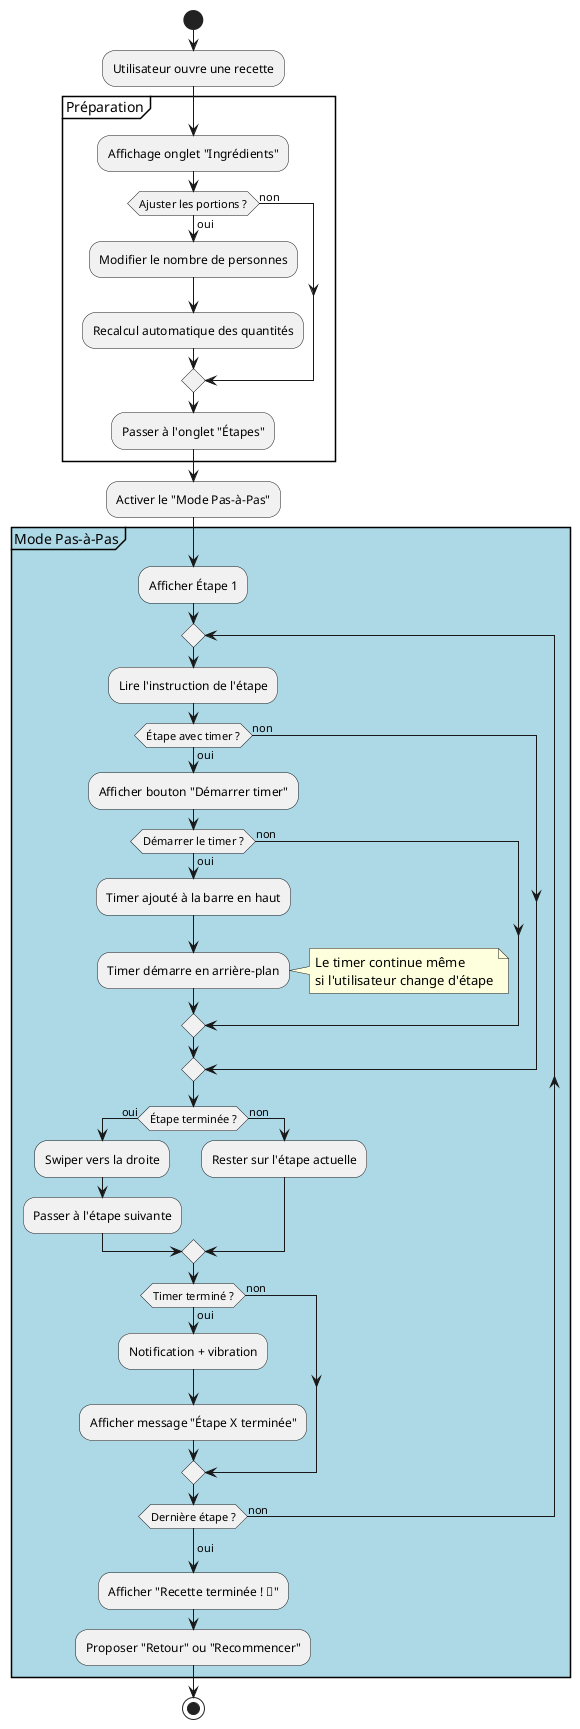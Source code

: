 @startuml
start

:Utilisateur ouvre une recette;

partition "Préparation" {
  :Affichage onglet "Ingrédients";
  
  if (Ajuster les portions ?) then (oui)
    :Modifier le nombre de personnes;
    :Recalcul automatique des quantités;
  else (non)
  endif
  
  :Passer à l'onglet "Étapes";
}

:Activer le "Mode Pas-à-Pas";

partition "Mode Pas-à-Pas" #LightBlue {
  :Afficher Étape 1;
  
  repeat
    :Lire l'instruction de l'étape;
    
    if (Étape avec timer ?) then (oui)
      :Afficher bouton "Démarrer timer";
      
      if (Démarrer le timer ?) then (oui)
        :Timer ajouté à la barre en haut;
        :Timer démarre en arrière-plan;
        note right
          Le timer continue même
          si l'utilisateur change d'étape
        end note
      else (non)
      endif
    else (non)
    endif
    
    if (Étape terminée ?) then (oui)
      :Swiper vers la droite;
      :Passer à l'étape suivante;
    else (non)
      :Rester sur l'étape actuelle;
    endif
    
    if (Timer terminé ?) then (oui)
      :Notification + vibration;
      :Afficher message "Étape X terminée";
    else (non)
    endif
    
  repeat while (Dernière étape ?) is (non)
  -> oui;
  
  :Afficher "Recette terminée ! 🎉";
  :Proposer "Retour" ou "Recommencer";
}

stop
@enduml